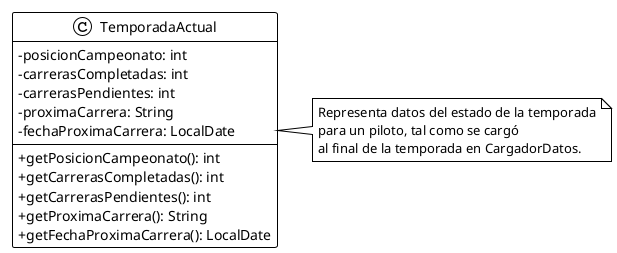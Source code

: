 @startuml
!theme plain
skinparam classAttributeIconSize 0

class TemporadaActual {
  -posicionCampeonato: int
  -carrerasCompletadas: int
  -carrerasPendientes: int
  -proximaCarrera: String
  -fechaProximaCarrera: LocalDate
  --
  +getPosicionCampeonato(): int
  +getCarrerasCompletadas(): int
  +getCarrerasPendientes(): int
  +getProximaCarrera(): String
  +getFechaProximaCarrera(): LocalDate
}

note right of TemporadaActual
  Representa datos del estado de la temporada
  para un piloto, tal como se cargó
  al final de la temporada en CargadorDatos.
end note

@enduml